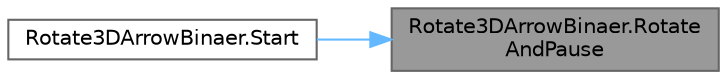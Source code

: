 digraph "Rotate3DArrowBinaer.RotateAndPause"
{
 // LATEX_PDF_SIZE
  bgcolor="transparent";
  edge [fontname=Helvetica,fontsize=10,labelfontname=Helvetica,labelfontsize=10];
  node [fontname=Helvetica,fontsize=10,shape=box,height=0.2,width=0.4];
  rankdir="RL";
  Node1 [id="Node000001",label="Rotate3DArrowBinaer.Rotate\lAndPause",height=0.2,width=0.4,color="gray40", fillcolor="grey60", style="filled", fontcolor="black",tooltip="This method rotates the arrow in 90 degree increments in the direction specified by flipDirection (fa..."];
  Node1 -> Node2 [id="edge1_Node000001_Node000002",dir="back",color="steelblue1",style="solid",tooltip=" "];
  Node2 [id="Node000002",label="Rotate3DArrowBinaer.Start",height=0.2,width=0.4,color="grey40", fillcolor="white", style="filled",URL="$class_rotate3_d_arrow_binaer.html#ade3230b0e1fa9df40b412098e341cd07",tooltip="This method initialises the arrow's position and rotation."];
}
